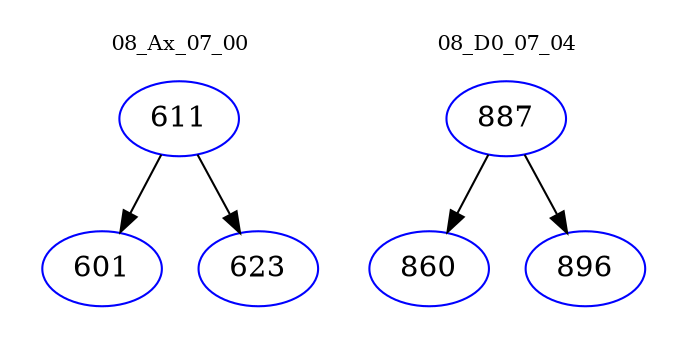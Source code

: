 digraph{
subgraph cluster_0 {
color = white
label = "08_Ax_07_00";
fontsize=10;
T0_611 [label="611", color="blue"]
T0_611 -> T0_601 [color="black"]
T0_601 [label="601", color="blue"]
T0_611 -> T0_623 [color="black"]
T0_623 [label="623", color="blue"]
}
subgraph cluster_1 {
color = white
label = "08_D0_07_04";
fontsize=10;
T1_887 [label="887", color="blue"]
T1_887 -> T1_860 [color="black"]
T1_860 [label="860", color="blue"]
T1_887 -> T1_896 [color="black"]
T1_896 [label="896", color="blue"]
}
}
